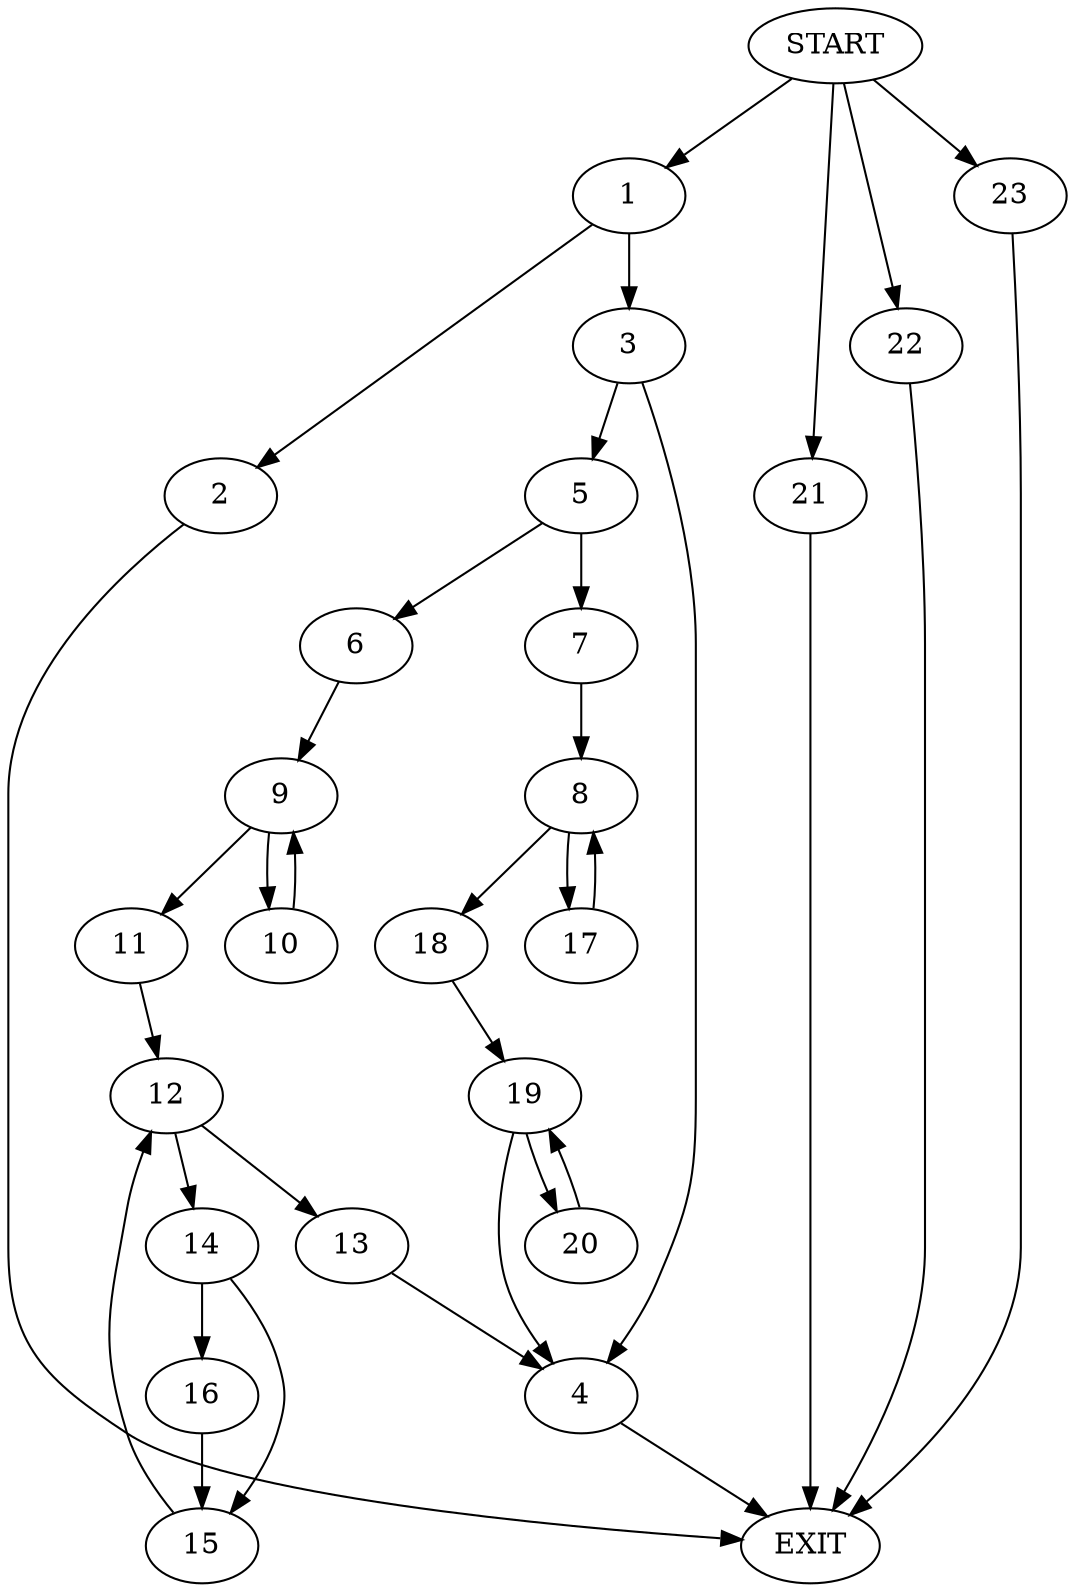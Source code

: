 digraph {
0 [label="START"]
24 [label="EXIT"]
0 -> 1
1 -> 2
1 -> 3
2 -> 24
3 -> 4
3 -> 5
5 -> 6
5 -> 7
4 -> 24
7 -> 8
6 -> 9
9 -> 10
9 -> 11
10 -> 9
11 -> 12
12 -> 13
12 -> 14
14 -> 15
14 -> 16
13 -> 4
15 -> 12
16 -> 15
8 -> 17
8 -> 18
18 -> 19
17 -> 8
19 -> 20
19 -> 4
20 -> 19
0 -> 21
21 -> 24
0 -> 22
22 -> 24
0 -> 23
23 -> 24
}
